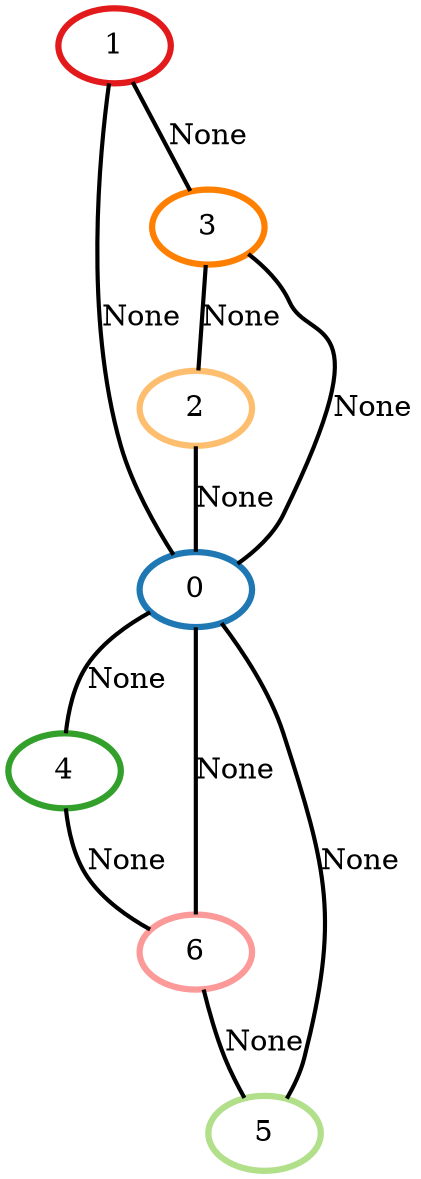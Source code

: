 graph G {
    0 [penwidth=3,label="0",color=2, colorscheme=paired12]
    1 [penwidth=3,label="1",color=6, colorscheme=paired12]
    2 [penwidth=3,label="2",color=7, colorscheme=paired12]
    3 [penwidth=3,label="3",color=8, colorscheme=paired12]
    4 [penwidth=3,label="4",color=4, colorscheme=paired12]
    5 [penwidth=3,label="5",color=3, colorscheme=paired12]
    6 [penwidth=3,label="6",color=5, colorscheme=paired12]

    1--0 [penwidth=2,label="None"]
    1--3 [penwidth=2,label="None"]
    3--0 [penwidth=2,label="None"]
    3--2 [penwidth=2,label="None"]
    2--0 [penwidth=2,label="None"]
    0--4 [penwidth=2,label="None"]
    0--6 [penwidth=2,label="None"]
    0--5 [penwidth=2,label="None"]
    4--6 [penwidth=2,label="None"]
    6--5 [penwidth=2,label="None"]
}